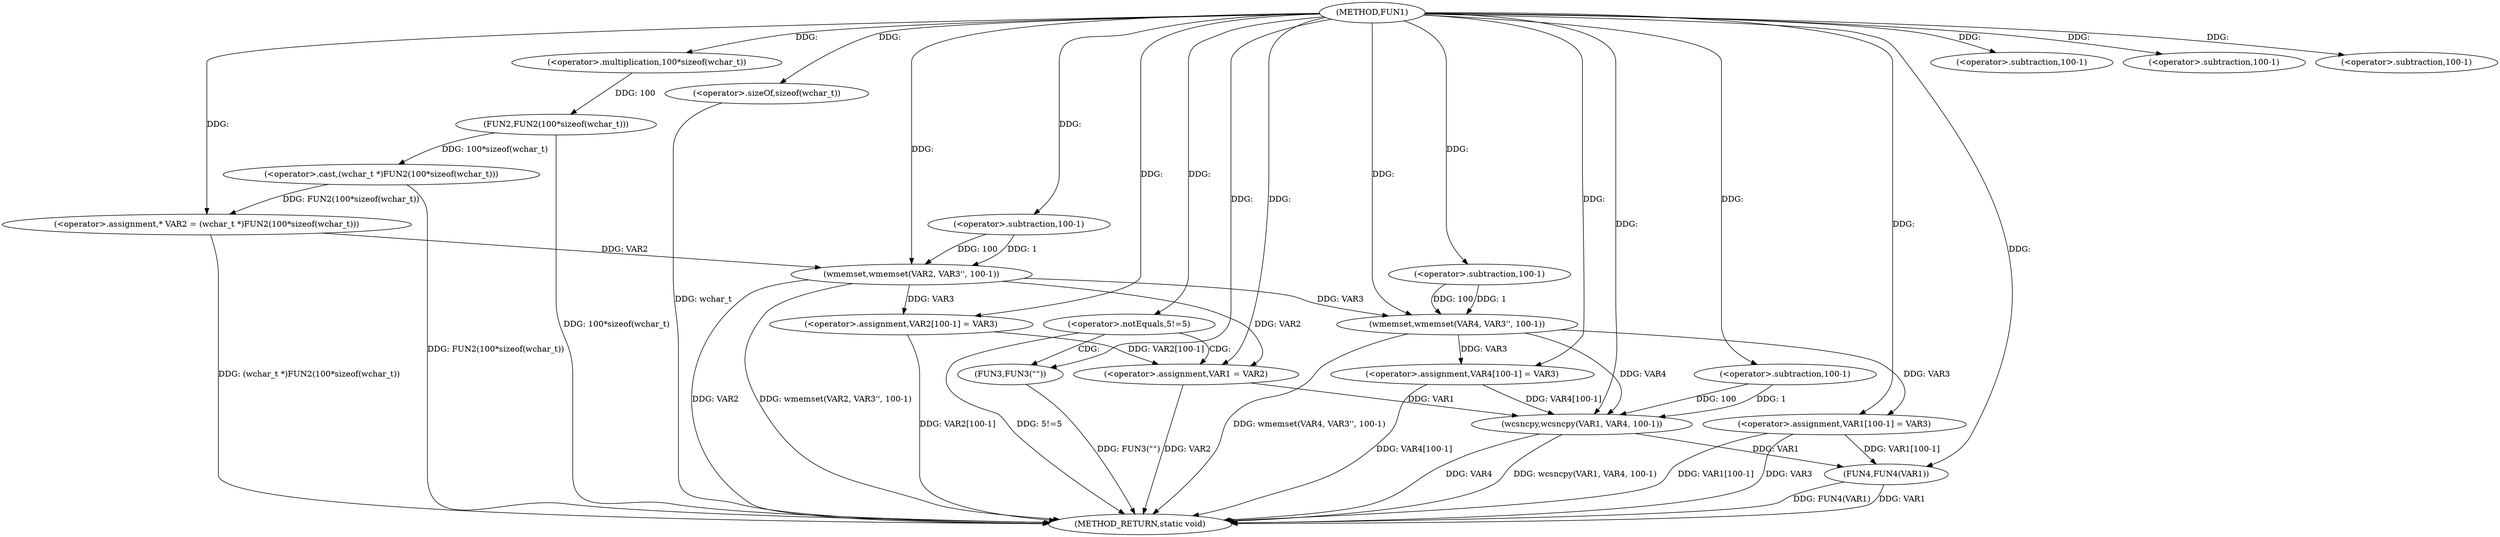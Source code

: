 digraph FUN1 {  
"1000100" [label = "(METHOD,FUN1)" ]
"1000168" [label = "(METHOD_RETURN,static void)" ]
"1000104" [label = "(<operator>.assignment,* VAR2 = (wchar_t *)FUN2(100*sizeof(wchar_t)))" ]
"1000106" [label = "(<operator>.cast,(wchar_t *)FUN2(100*sizeof(wchar_t)))" ]
"1000108" [label = "(FUN2,FUN2(100*sizeof(wchar_t)))" ]
"1000109" [label = "(<operator>.multiplication,100*sizeof(wchar_t))" ]
"1000111" [label = "(<operator>.sizeOf,sizeof(wchar_t))" ]
"1000113" [label = "(wmemset,wmemset(VAR2, VAR3'', 100-1))" ]
"1000116" [label = "(<operator>.subtraction,100-1)" ]
"1000119" [label = "(<operator>.assignment,VAR2[100-1] = VAR3)" ]
"1000122" [label = "(<operator>.subtraction,100-1)" ]
"1000127" [label = "(<operator>.notEquals,5!=5)" ]
"1000131" [label = "(FUN3,FUN3(\"\"))" ]
"1000135" [label = "(<operator>.assignment,VAR1 = VAR2)" ]
"1000140" [label = "(wmemset,wmemset(VAR4, VAR3'', 100-1))" ]
"1000143" [label = "(<operator>.subtraction,100-1)" ]
"1000146" [label = "(<operator>.assignment,VAR4[100-1] = VAR3)" ]
"1000149" [label = "(<operator>.subtraction,100-1)" ]
"1000153" [label = "(wcsncpy,wcsncpy(VAR1, VAR4, 100-1))" ]
"1000156" [label = "(<operator>.subtraction,100-1)" ]
"1000159" [label = "(<operator>.assignment,VAR1[100-1] = VAR3)" ]
"1000162" [label = "(<operator>.subtraction,100-1)" ]
"1000166" [label = "(FUN4,FUN4(VAR1))" ]
  "1000106" -> "1000168"  [ label = "DDG: FUN2(100*sizeof(wchar_t))"] 
  "1000111" -> "1000168"  [ label = "DDG: wchar_t"] 
  "1000113" -> "1000168"  [ label = "DDG: VAR2"] 
  "1000159" -> "1000168"  [ label = "DDG: VAR1[100-1]"] 
  "1000166" -> "1000168"  [ label = "DDG: FUN4(VAR1)"] 
  "1000140" -> "1000168"  [ label = "DDG: wmemset(VAR4, VAR3'', 100-1)"] 
  "1000153" -> "1000168"  [ label = "DDG: VAR4"] 
  "1000166" -> "1000168"  [ label = "DDG: VAR1"] 
  "1000127" -> "1000168"  [ label = "DDG: 5!=5"] 
  "1000153" -> "1000168"  [ label = "DDG: wcsncpy(VAR1, VAR4, 100-1)"] 
  "1000113" -> "1000168"  [ label = "DDG: wmemset(VAR2, VAR3'', 100-1)"] 
  "1000119" -> "1000168"  [ label = "DDG: VAR2[100-1]"] 
  "1000146" -> "1000168"  [ label = "DDG: VAR4[100-1]"] 
  "1000135" -> "1000168"  [ label = "DDG: VAR2"] 
  "1000104" -> "1000168"  [ label = "DDG: (wchar_t *)FUN2(100*sizeof(wchar_t))"] 
  "1000108" -> "1000168"  [ label = "DDG: 100*sizeof(wchar_t)"] 
  "1000131" -> "1000168"  [ label = "DDG: FUN3(\"\")"] 
  "1000159" -> "1000168"  [ label = "DDG: VAR3"] 
  "1000106" -> "1000104"  [ label = "DDG: FUN2(100*sizeof(wchar_t))"] 
  "1000100" -> "1000104"  [ label = "DDG: "] 
  "1000108" -> "1000106"  [ label = "DDG: 100*sizeof(wchar_t)"] 
  "1000109" -> "1000108"  [ label = "DDG: 100"] 
  "1000100" -> "1000109"  [ label = "DDG: "] 
  "1000100" -> "1000111"  [ label = "DDG: "] 
  "1000104" -> "1000113"  [ label = "DDG: VAR2"] 
  "1000100" -> "1000113"  [ label = "DDG: "] 
  "1000116" -> "1000113"  [ label = "DDG: 100"] 
  "1000116" -> "1000113"  [ label = "DDG: 1"] 
  "1000100" -> "1000116"  [ label = "DDG: "] 
  "1000113" -> "1000119"  [ label = "DDG: VAR3"] 
  "1000100" -> "1000119"  [ label = "DDG: "] 
  "1000100" -> "1000122"  [ label = "DDG: "] 
  "1000100" -> "1000127"  [ label = "DDG: "] 
  "1000100" -> "1000131"  [ label = "DDG: "] 
  "1000113" -> "1000135"  [ label = "DDG: VAR2"] 
  "1000119" -> "1000135"  [ label = "DDG: VAR2[100-1]"] 
  "1000100" -> "1000135"  [ label = "DDG: "] 
  "1000100" -> "1000140"  [ label = "DDG: "] 
  "1000113" -> "1000140"  [ label = "DDG: VAR3"] 
  "1000143" -> "1000140"  [ label = "DDG: 100"] 
  "1000143" -> "1000140"  [ label = "DDG: 1"] 
  "1000100" -> "1000143"  [ label = "DDG: "] 
  "1000140" -> "1000146"  [ label = "DDG: VAR3"] 
  "1000100" -> "1000146"  [ label = "DDG: "] 
  "1000100" -> "1000149"  [ label = "DDG: "] 
  "1000135" -> "1000153"  [ label = "DDG: VAR1"] 
  "1000100" -> "1000153"  [ label = "DDG: "] 
  "1000140" -> "1000153"  [ label = "DDG: VAR4"] 
  "1000146" -> "1000153"  [ label = "DDG: VAR4[100-1]"] 
  "1000156" -> "1000153"  [ label = "DDG: 100"] 
  "1000156" -> "1000153"  [ label = "DDG: 1"] 
  "1000100" -> "1000156"  [ label = "DDG: "] 
  "1000100" -> "1000159"  [ label = "DDG: "] 
  "1000140" -> "1000159"  [ label = "DDG: VAR3"] 
  "1000100" -> "1000162"  [ label = "DDG: "] 
  "1000159" -> "1000166"  [ label = "DDG: VAR1[100-1]"] 
  "1000153" -> "1000166"  [ label = "DDG: VAR1"] 
  "1000100" -> "1000166"  [ label = "DDG: "] 
  "1000127" -> "1000131"  [ label = "CDG: "] 
  "1000127" -> "1000135"  [ label = "CDG: "] 
}
